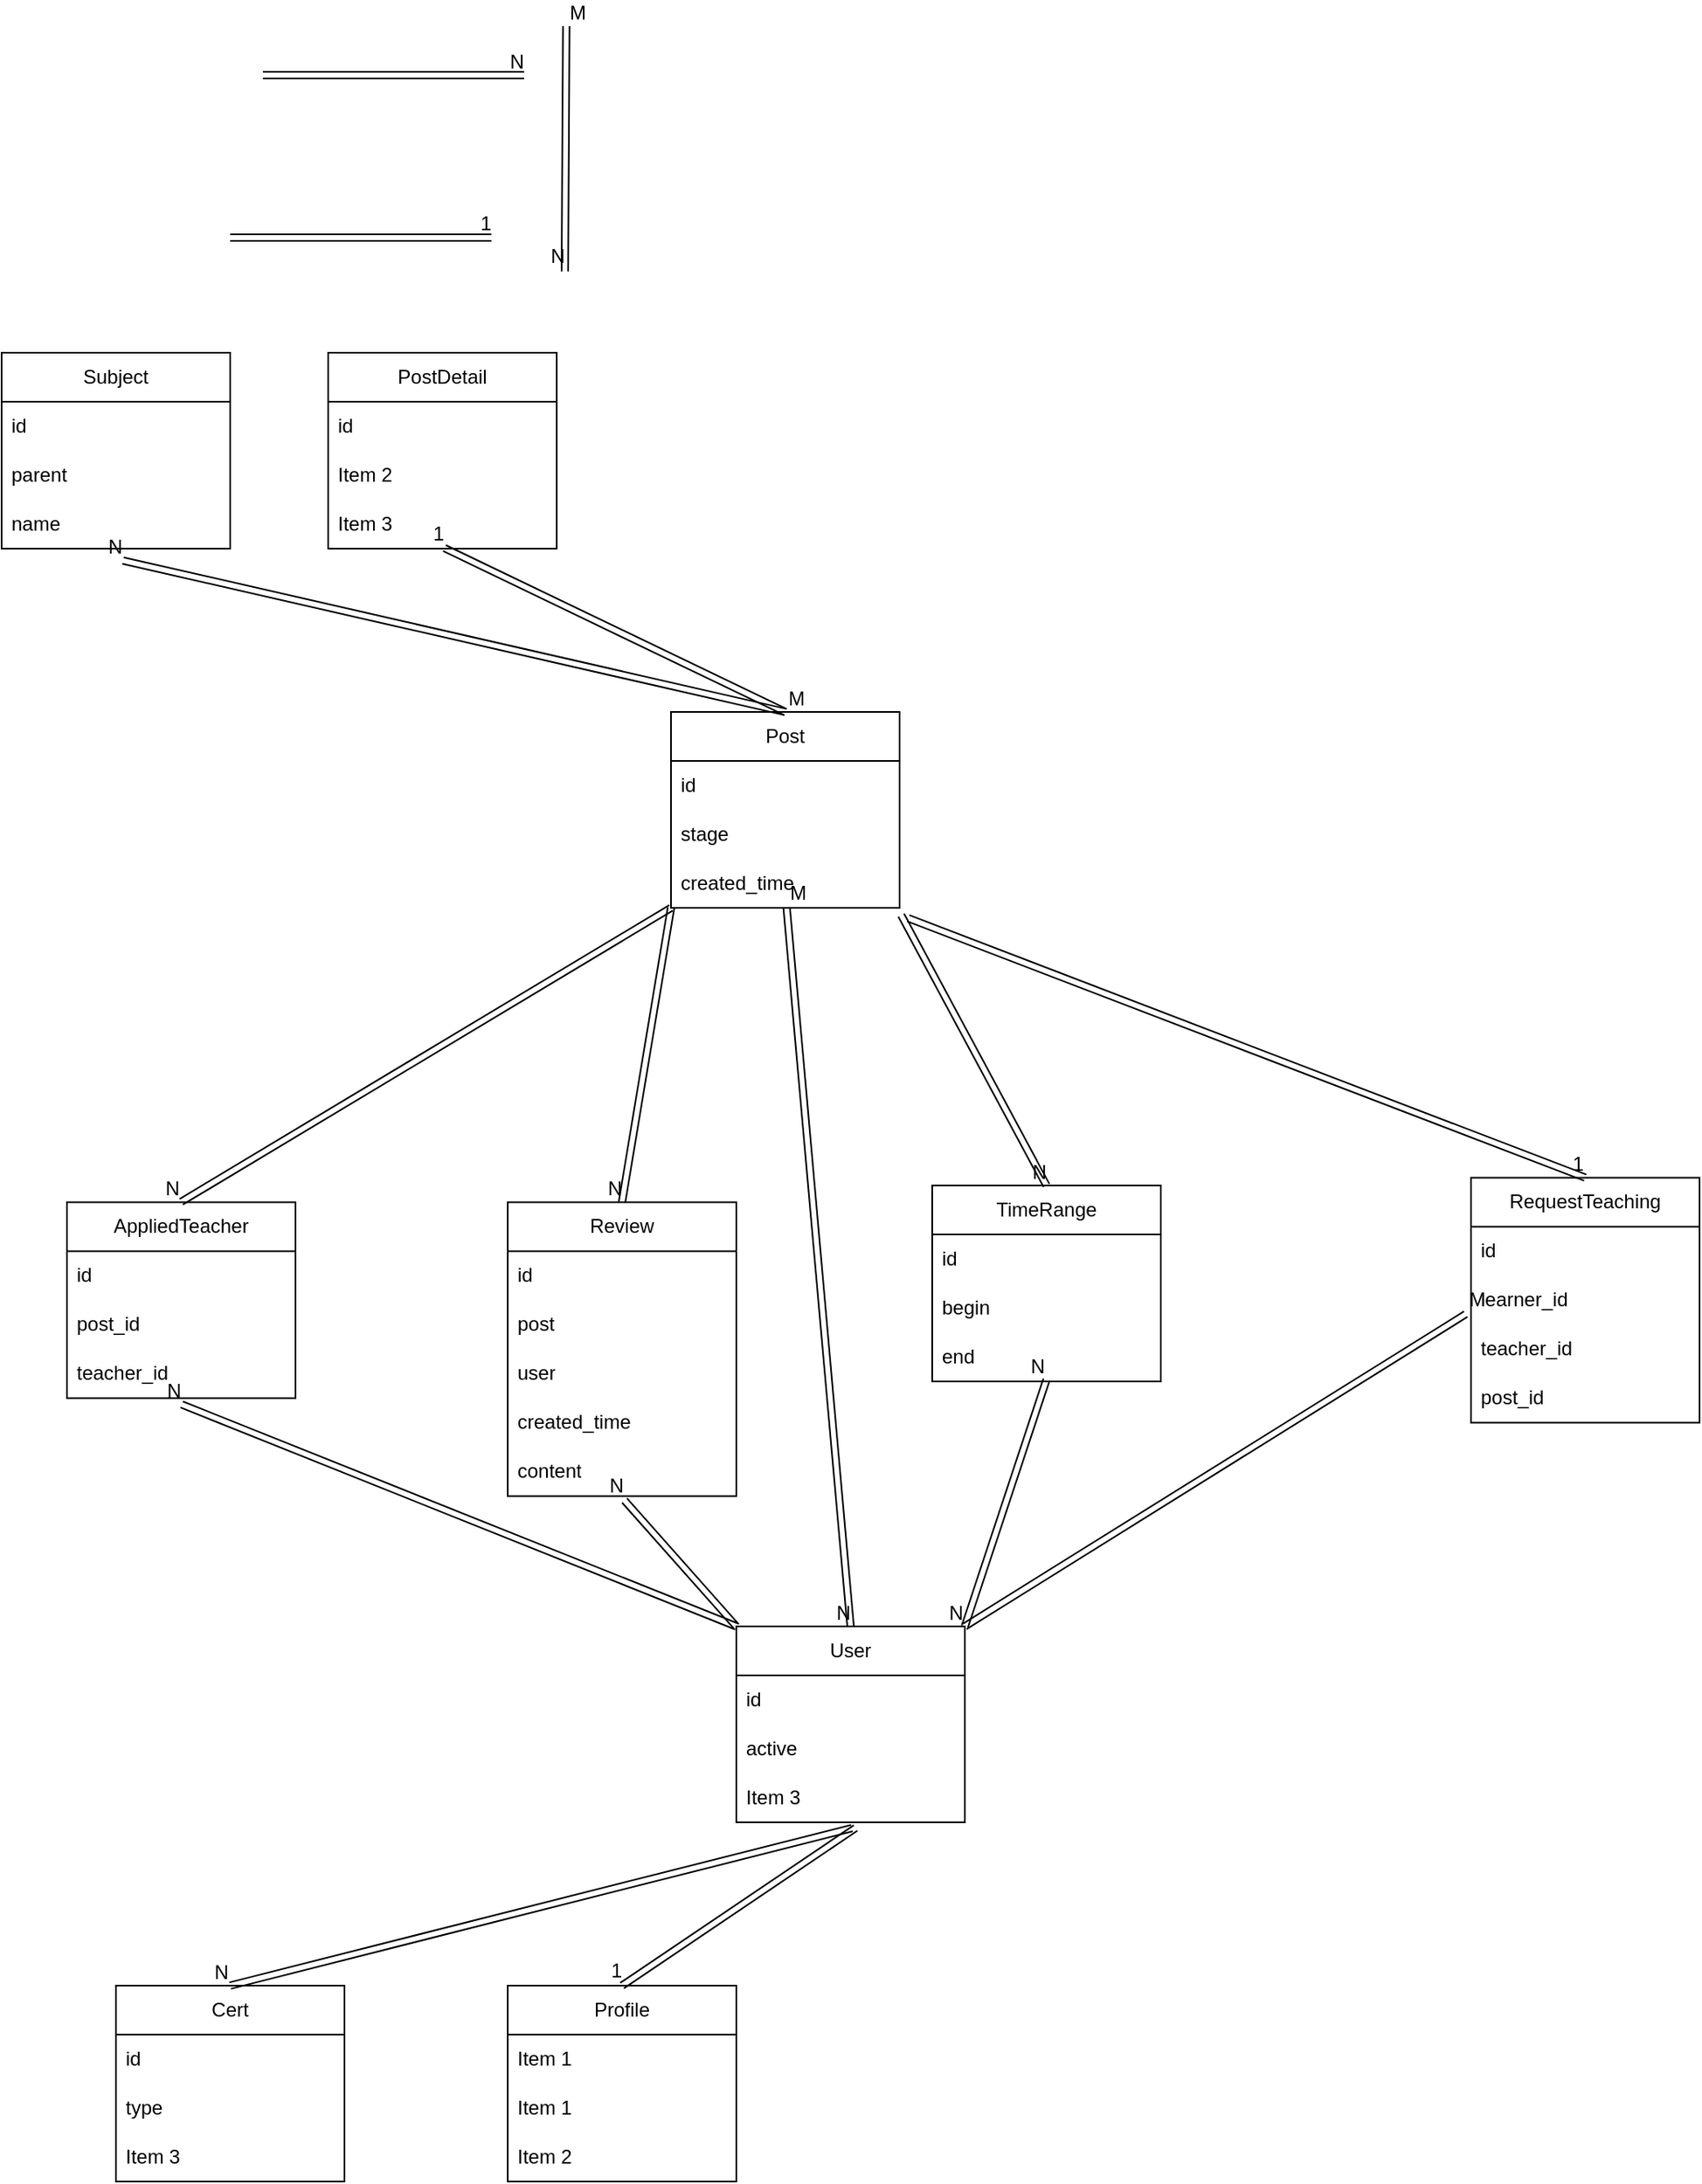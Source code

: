 <mxfile version="20.6.0" type="github">
  <diagram id="4R4UzERNiVHyKOqKWShv" name="Page-1">
    <mxGraphModel dx="2167" dy="1728" grid="1" gridSize="10" guides="1" tooltips="1" connect="1" arrows="1" fold="1" page="1" pageScale="1" pageWidth="850" pageHeight="1100" math="0" shadow="0">
      <root>
        <mxCell id="0" />
        <mxCell id="1" parent="0" />
        <mxCell id="f7bFVLpP6FKDPt4WR5Cf-1" value="Post" style="swimlane;fontStyle=0;childLayout=stackLayout;horizontal=1;startSize=30;horizontalStack=0;resizeParent=1;resizeParentMax=0;resizeLast=0;collapsible=1;marginBottom=0;whiteSpace=wrap;html=1;" parent="1" vertex="1">
          <mxGeometry x="-440" y="230" width="140" height="120" as="geometry" />
        </mxCell>
        <mxCell id="f7bFVLpP6FKDPt4WR5Cf-2" value="id" style="text;strokeColor=none;fillColor=none;align=left;verticalAlign=middle;spacingLeft=4;spacingRight=4;overflow=hidden;points=[[0,0.5],[1,0.5]];portConstraint=eastwest;rotatable=0;whiteSpace=wrap;html=1;" parent="f7bFVLpP6FKDPt4WR5Cf-1" vertex="1">
          <mxGeometry y="30" width="140" height="30" as="geometry" />
        </mxCell>
        <mxCell id="f7bFVLpP6FKDPt4WR5Cf-3" value="stage" style="text;strokeColor=none;fillColor=none;align=left;verticalAlign=middle;spacingLeft=4;spacingRight=4;overflow=hidden;points=[[0,0.5],[1,0.5]];portConstraint=eastwest;rotatable=0;whiteSpace=wrap;html=1;" parent="f7bFVLpP6FKDPt4WR5Cf-1" vertex="1">
          <mxGeometry y="60" width="140" height="30" as="geometry" />
        </mxCell>
        <mxCell id="f7bFVLpP6FKDPt4WR5Cf-4" value="created_time" style="text;strokeColor=none;fillColor=none;align=left;verticalAlign=middle;spacingLeft=4;spacingRight=4;overflow=hidden;points=[[0,0.5],[1,0.5]];portConstraint=eastwest;rotatable=0;whiteSpace=wrap;html=1;" parent="f7bFVLpP6FKDPt4WR5Cf-1" vertex="1">
          <mxGeometry y="90" width="140" height="30" as="geometry" />
        </mxCell>
        <mxCell id="f7bFVLpP6FKDPt4WR5Cf-5" value="Subject" style="swimlane;fontStyle=0;childLayout=stackLayout;horizontal=1;startSize=30;horizontalStack=0;resizeParent=1;resizeParentMax=0;resizeLast=0;collapsible=1;marginBottom=0;whiteSpace=wrap;html=1;" parent="1" vertex="1">
          <mxGeometry x="-850" y="10" width="140" height="120" as="geometry" />
        </mxCell>
        <mxCell id="f7bFVLpP6FKDPt4WR5Cf-6" value="id" style="text;strokeColor=none;fillColor=none;align=left;verticalAlign=middle;spacingLeft=4;spacingRight=4;overflow=hidden;points=[[0,0.5],[1,0.5]];portConstraint=eastwest;rotatable=0;whiteSpace=wrap;html=1;" parent="f7bFVLpP6FKDPt4WR5Cf-5" vertex="1">
          <mxGeometry y="30" width="140" height="30" as="geometry" />
        </mxCell>
        <mxCell id="f7bFVLpP6FKDPt4WR5Cf-7" value="parent" style="text;strokeColor=none;fillColor=none;align=left;verticalAlign=middle;spacingLeft=4;spacingRight=4;overflow=hidden;points=[[0,0.5],[1,0.5]];portConstraint=eastwest;rotatable=0;whiteSpace=wrap;html=1;" parent="f7bFVLpP6FKDPt4WR5Cf-5" vertex="1">
          <mxGeometry y="60" width="140" height="30" as="geometry" />
        </mxCell>
        <mxCell id="f7bFVLpP6FKDPt4WR5Cf-8" value="name" style="text;strokeColor=none;fillColor=none;align=left;verticalAlign=middle;spacingLeft=4;spacingRight=4;overflow=hidden;points=[[0,0.5],[1,0.5]];portConstraint=eastwest;rotatable=0;whiteSpace=wrap;html=1;" parent="f7bFVLpP6FKDPt4WR5Cf-5" vertex="1">
          <mxGeometry y="90" width="140" height="30" as="geometry" />
        </mxCell>
        <mxCell id="f7bFVLpP6FKDPt4WR5Cf-9" value="Review" style="swimlane;fontStyle=0;childLayout=stackLayout;horizontal=1;startSize=30;horizontalStack=0;resizeParent=1;resizeParentMax=0;resizeLast=0;collapsible=1;marginBottom=0;whiteSpace=wrap;html=1;" parent="1" vertex="1">
          <mxGeometry x="-540" y="530.21" width="140" height="180" as="geometry" />
        </mxCell>
        <mxCell id="f7bFVLpP6FKDPt4WR5Cf-10" value="id" style="text;strokeColor=none;fillColor=none;align=left;verticalAlign=middle;spacingLeft=4;spacingRight=4;overflow=hidden;points=[[0,0.5],[1,0.5]];portConstraint=eastwest;rotatable=0;whiteSpace=wrap;html=1;" parent="f7bFVLpP6FKDPt4WR5Cf-9" vertex="1">
          <mxGeometry y="30" width="140" height="30" as="geometry" />
        </mxCell>
        <mxCell id="f7bFVLpP6FKDPt4WR5Cf-11" value="post" style="text;strokeColor=none;fillColor=none;align=left;verticalAlign=middle;spacingLeft=4;spacingRight=4;overflow=hidden;points=[[0,0.5],[1,0.5]];portConstraint=eastwest;rotatable=0;whiteSpace=wrap;html=1;" parent="f7bFVLpP6FKDPt4WR5Cf-9" vertex="1">
          <mxGeometry y="60" width="140" height="30" as="geometry" />
        </mxCell>
        <mxCell id="f7bFVLpP6FKDPt4WR5Cf-12" value="user" style="text;strokeColor=none;fillColor=none;align=left;verticalAlign=middle;spacingLeft=4;spacingRight=4;overflow=hidden;points=[[0,0.5],[1,0.5]];portConstraint=eastwest;rotatable=0;whiteSpace=wrap;html=1;" parent="f7bFVLpP6FKDPt4WR5Cf-9" vertex="1">
          <mxGeometry y="90" width="140" height="30" as="geometry" />
        </mxCell>
        <mxCell id="wojKNktllQG_u3DR9HlF-21" value="created_time" style="text;strokeColor=none;fillColor=none;align=left;verticalAlign=middle;spacingLeft=4;spacingRight=4;overflow=hidden;points=[[0,0.5],[1,0.5]];portConstraint=eastwest;rotatable=0;whiteSpace=wrap;html=1;" vertex="1" parent="f7bFVLpP6FKDPt4WR5Cf-9">
          <mxGeometry y="120" width="140" height="30" as="geometry" />
        </mxCell>
        <mxCell id="wojKNktllQG_u3DR9HlF-22" value="content" style="text;strokeColor=none;fillColor=none;align=left;verticalAlign=middle;spacingLeft=4;spacingRight=4;overflow=hidden;points=[[0,0.5],[1,0.5]];portConstraint=eastwest;rotatable=0;whiteSpace=wrap;html=1;" vertex="1" parent="f7bFVLpP6FKDPt4WR5Cf-9">
          <mxGeometry y="150" width="140" height="30" as="geometry" />
        </mxCell>
        <mxCell id="f7bFVLpP6FKDPt4WR5Cf-13" value="TimeRange" style="swimlane;fontStyle=0;childLayout=stackLayout;horizontal=1;startSize=30;horizontalStack=0;resizeParent=1;resizeParentMax=0;resizeLast=0;collapsible=1;marginBottom=0;whiteSpace=wrap;html=1;" parent="1" vertex="1">
          <mxGeometry x="-280" y="520" width="140" height="120" as="geometry" />
        </mxCell>
        <mxCell id="f7bFVLpP6FKDPt4WR5Cf-14" value="id" style="text;strokeColor=none;fillColor=none;align=left;verticalAlign=middle;spacingLeft=4;spacingRight=4;overflow=hidden;points=[[0,0.5],[1,0.5]];portConstraint=eastwest;rotatable=0;whiteSpace=wrap;html=1;" parent="f7bFVLpP6FKDPt4WR5Cf-13" vertex="1">
          <mxGeometry y="30" width="140" height="30" as="geometry" />
        </mxCell>
        <mxCell id="f7bFVLpP6FKDPt4WR5Cf-15" value="begin" style="text;strokeColor=none;fillColor=none;align=left;verticalAlign=middle;spacingLeft=4;spacingRight=4;overflow=hidden;points=[[0,0.5],[1,0.5]];portConstraint=eastwest;rotatable=0;whiteSpace=wrap;html=1;" parent="f7bFVLpP6FKDPt4WR5Cf-13" vertex="1">
          <mxGeometry y="60" width="140" height="30" as="geometry" />
        </mxCell>
        <mxCell id="f7bFVLpP6FKDPt4WR5Cf-16" value="end" style="text;strokeColor=none;fillColor=none;align=left;verticalAlign=middle;spacingLeft=4;spacingRight=4;overflow=hidden;points=[[0,0.5],[1,0.5]];portConstraint=eastwest;rotatable=0;whiteSpace=wrap;html=1;" parent="f7bFVLpP6FKDPt4WR5Cf-13" vertex="1">
          <mxGeometry y="90" width="140" height="30" as="geometry" />
        </mxCell>
        <mxCell id="f7bFVLpP6FKDPt4WR5Cf-17" value="User" style="swimlane;fontStyle=0;childLayout=stackLayout;horizontal=1;startSize=30;horizontalStack=0;resizeParent=1;resizeParentMax=0;resizeLast=0;collapsible=1;marginBottom=0;whiteSpace=wrap;html=1;" parent="1" vertex="1">
          <mxGeometry x="-400" y="790" width="140" height="120" as="geometry" />
        </mxCell>
        <mxCell id="f7bFVLpP6FKDPt4WR5Cf-18" value="id" style="text;strokeColor=none;fillColor=none;align=left;verticalAlign=middle;spacingLeft=4;spacingRight=4;overflow=hidden;points=[[0,0.5],[1,0.5]];portConstraint=eastwest;rotatable=0;whiteSpace=wrap;html=1;" parent="f7bFVLpP6FKDPt4WR5Cf-17" vertex="1">
          <mxGeometry y="30" width="140" height="30" as="geometry" />
        </mxCell>
        <mxCell id="f7bFVLpP6FKDPt4WR5Cf-19" value="active" style="text;strokeColor=none;fillColor=none;align=left;verticalAlign=middle;spacingLeft=4;spacingRight=4;overflow=hidden;points=[[0,0.5],[1,0.5]];portConstraint=eastwest;rotatable=0;whiteSpace=wrap;html=1;" parent="f7bFVLpP6FKDPt4WR5Cf-17" vertex="1">
          <mxGeometry y="60" width="140" height="30" as="geometry" />
        </mxCell>
        <mxCell id="f7bFVLpP6FKDPt4WR5Cf-20" value="Item 3" style="text;strokeColor=none;fillColor=none;align=left;verticalAlign=middle;spacingLeft=4;spacingRight=4;overflow=hidden;points=[[0,0.5],[1,0.5]];portConstraint=eastwest;rotatable=0;whiteSpace=wrap;html=1;" parent="f7bFVLpP6FKDPt4WR5Cf-17" vertex="1">
          <mxGeometry y="90" width="140" height="30" as="geometry" />
        </mxCell>
        <mxCell id="f7bFVLpP6FKDPt4WR5Cf-21" value="Cert" style="swimlane;fontStyle=0;childLayout=stackLayout;horizontal=1;startSize=30;horizontalStack=0;resizeParent=1;resizeParentMax=0;resizeLast=0;collapsible=1;marginBottom=0;whiteSpace=wrap;html=1;" parent="1" vertex="1">
          <mxGeometry x="-780" y="1010" width="140" height="120" as="geometry" />
        </mxCell>
        <mxCell id="f7bFVLpP6FKDPt4WR5Cf-22" value="id" style="text;strokeColor=none;fillColor=none;align=left;verticalAlign=middle;spacingLeft=4;spacingRight=4;overflow=hidden;points=[[0,0.5],[1,0.5]];portConstraint=eastwest;rotatable=0;whiteSpace=wrap;html=1;" parent="f7bFVLpP6FKDPt4WR5Cf-21" vertex="1">
          <mxGeometry y="30" width="140" height="30" as="geometry" />
        </mxCell>
        <mxCell id="f7bFVLpP6FKDPt4WR5Cf-23" value="type" style="text;strokeColor=none;fillColor=none;align=left;verticalAlign=middle;spacingLeft=4;spacingRight=4;overflow=hidden;points=[[0,0.5],[1,0.5]];portConstraint=eastwest;rotatable=0;whiteSpace=wrap;html=1;" parent="f7bFVLpP6FKDPt4WR5Cf-21" vertex="1">
          <mxGeometry y="60" width="140" height="30" as="geometry" />
        </mxCell>
        <mxCell id="f7bFVLpP6FKDPt4WR5Cf-24" value="Item 3" style="text;strokeColor=none;fillColor=none;align=left;verticalAlign=middle;spacingLeft=4;spacingRight=4;overflow=hidden;points=[[0,0.5],[1,0.5]];portConstraint=eastwest;rotatable=0;whiteSpace=wrap;html=1;" parent="f7bFVLpP6FKDPt4WR5Cf-21" vertex="1">
          <mxGeometry y="90" width="140" height="30" as="geometry" />
        </mxCell>
        <mxCell id="f7bFVLpP6FKDPt4WR5Cf-25" value="Profile" style="swimlane;fontStyle=0;childLayout=stackLayout;horizontal=1;startSize=30;horizontalStack=0;resizeParent=1;resizeParentMax=0;resizeLast=0;collapsible=1;marginBottom=0;whiteSpace=wrap;html=1;" parent="1" vertex="1">
          <mxGeometry x="-540" y="1010" width="140" height="120" as="geometry" />
        </mxCell>
        <mxCell id="f7bFVLpP6FKDPt4WR5Cf-44" value="Item 1" style="text;strokeColor=none;fillColor=none;align=left;verticalAlign=middle;spacingLeft=4;spacingRight=4;overflow=hidden;points=[[0,0.5],[1,0.5]];portConstraint=eastwest;rotatable=0;whiteSpace=wrap;html=1;" parent="f7bFVLpP6FKDPt4WR5Cf-25" vertex="1">
          <mxGeometry y="30" width="140" height="30" as="geometry" />
        </mxCell>
        <mxCell id="f7bFVLpP6FKDPt4WR5Cf-26" value="Item 1" style="text;strokeColor=none;fillColor=none;align=left;verticalAlign=middle;spacingLeft=4;spacingRight=4;overflow=hidden;points=[[0,0.5],[1,0.5]];portConstraint=eastwest;rotatable=0;whiteSpace=wrap;html=1;" parent="f7bFVLpP6FKDPt4WR5Cf-25" vertex="1">
          <mxGeometry y="60" width="140" height="30" as="geometry" />
        </mxCell>
        <mxCell id="f7bFVLpP6FKDPt4WR5Cf-27" value="Item 2" style="text;strokeColor=none;fillColor=none;align=left;verticalAlign=middle;spacingLeft=4;spacingRight=4;overflow=hidden;points=[[0,0.5],[1,0.5]];portConstraint=eastwest;rotatable=0;whiteSpace=wrap;html=1;" parent="f7bFVLpP6FKDPt4WR5Cf-25" vertex="1">
          <mxGeometry y="90" width="140" height="30" as="geometry" />
        </mxCell>
        <mxCell id="f7bFVLpP6FKDPt4WR5Cf-31" value="" style="shape=link;html=1;rounded=0;exitX=0.522;exitY=1.116;exitDx=0;exitDy=0;entryX=0.5;entryY=0;entryDx=0;entryDy=0;exitPerimeter=0;" parent="1" source="f7bFVLpP6FKDPt4WR5Cf-20" target="f7bFVLpP6FKDPt4WR5Cf-25" edge="1">
          <mxGeometry relative="1" as="geometry">
            <mxPoint x="520" y="560.21" as="sourcePoint" />
            <mxPoint x="680" y="560.21" as="targetPoint" />
          </mxGeometry>
        </mxCell>
        <mxCell id="f7bFVLpP6FKDPt4WR5Cf-32" value="1" style="resizable=0;html=1;align=right;verticalAlign=bottom;" parent="f7bFVLpP6FKDPt4WR5Cf-31" connectable="0" vertex="1">
          <mxGeometry x="1" relative="1" as="geometry" />
        </mxCell>
        <mxCell id="f7bFVLpP6FKDPt4WR5Cf-33" value="" style="shape=link;html=1;rounded=0;entryX=0.502;entryY=1.13;entryDx=0;entryDy=0;entryPerimeter=0;" parent="1" target="f7bFVLpP6FKDPt4WR5Cf-66" edge="1">
          <mxGeometry relative="1" as="geometry">
            <mxPoint x="-400" y="790" as="sourcePoint" />
            <mxPoint x="650" y="450.0" as="targetPoint" />
          </mxGeometry>
        </mxCell>
        <mxCell id="f7bFVLpP6FKDPt4WR5Cf-34" value="N" style="resizable=0;html=1;align=right;verticalAlign=bottom;" parent="f7bFVLpP6FKDPt4WR5Cf-33" connectable="0" vertex="1">
          <mxGeometry x="1" relative="1" as="geometry" />
        </mxCell>
        <mxCell id="f7bFVLpP6FKDPt4WR5Cf-35" value="" style="shape=link;html=1;rounded=0;entryX=0.5;entryY=0;entryDx=0;entryDy=0;exitX=0.506;exitY=0.993;exitDx=0;exitDy=0;exitPerimeter=0;" parent="1" source="f7bFVLpP6FKDPt4WR5Cf-4" target="f7bFVLpP6FKDPt4WR5Cf-17" edge="1">
          <mxGeometry relative="1" as="geometry">
            <mxPoint x="250" y="240" as="sourcePoint" />
            <mxPoint x="410" y="240" as="targetPoint" />
          </mxGeometry>
        </mxCell>
        <mxCell id="f7bFVLpP6FKDPt4WR5Cf-36" value="M" style="resizable=0;html=1;align=left;verticalAlign=bottom;" parent="f7bFVLpP6FKDPt4WR5Cf-35" connectable="0" vertex="1">
          <mxGeometry x="-1" relative="1" as="geometry" />
        </mxCell>
        <mxCell id="f7bFVLpP6FKDPt4WR5Cf-37" value="N" style="resizable=0;html=1;align=right;verticalAlign=bottom;" parent="f7bFVLpP6FKDPt4WR5Cf-35" connectable="0" vertex="1">
          <mxGeometry x="1" relative="1" as="geometry" />
        </mxCell>
        <mxCell id="f7bFVLpP6FKDPt4WR5Cf-38" value="" style="shape=link;html=1;rounded=0;" parent="1" edge="1">
          <mxGeometry relative="1" as="geometry">
            <mxPoint x="-710" y="-60.5" as="sourcePoint" />
            <mxPoint x="-550" y="-60.5" as="targetPoint" />
          </mxGeometry>
        </mxCell>
        <mxCell id="f7bFVLpP6FKDPt4WR5Cf-39" value="1" style="resizable=0;html=1;align=right;verticalAlign=bottom;" parent="f7bFVLpP6FKDPt4WR5Cf-38" connectable="0" vertex="1">
          <mxGeometry x="1" relative="1" as="geometry" />
        </mxCell>
        <mxCell id="f7bFVLpP6FKDPt4WR5Cf-40" value="" style="shape=link;html=1;rounded=0;exitX=0.506;exitY=1.119;exitDx=0;exitDy=0;exitPerimeter=0;entryX=0.5;entryY=0;entryDx=0;entryDy=0;" parent="1" source="f7bFVLpP6FKDPt4WR5Cf-20" target="f7bFVLpP6FKDPt4WR5Cf-21" edge="1">
          <mxGeometry relative="1" as="geometry">
            <mxPoint x="650" y="700.21" as="sourcePoint" />
            <mxPoint x="810" y="700.21" as="targetPoint" />
          </mxGeometry>
        </mxCell>
        <mxCell id="f7bFVLpP6FKDPt4WR5Cf-41" value="N" style="resizable=0;html=1;align=right;verticalAlign=bottom;" parent="f7bFVLpP6FKDPt4WR5Cf-40" connectable="0" vertex="1">
          <mxGeometry x="1" relative="1" as="geometry" />
        </mxCell>
        <mxCell id="f7bFVLpP6FKDPt4WR5Cf-42" value="" style="shape=link;html=1;rounded=0;exitX=1;exitY=0;exitDx=0;exitDy=0;entryX=0.5;entryY=0.962;entryDx=0;entryDy=0;entryPerimeter=0;" parent="1" source="f7bFVLpP6FKDPt4WR5Cf-17" target="f7bFVLpP6FKDPt4WR5Cf-16" edge="1">
          <mxGeometry relative="1" as="geometry">
            <mxPoint x="435" y="500.21" as="sourcePoint" />
            <mxPoint x="100" y="660" as="targetPoint" />
          </mxGeometry>
        </mxCell>
        <mxCell id="f7bFVLpP6FKDPt4WR5Cf-43" value="N" style="resizable=0;html=1;align=right;verticalAlign=bottom;" parent="f7bFVLpP6FKDPt4WR5Cf-42" connectable="0" vertex="1">
          <mxGeometry x="1" relative="1" as="geometry" />
        </mxCell>
        <mxCell id="f7bFVLpP6FKDPt4WR5Cf-45" value="" style="shape=link;html=1;rounded=0;entryX=0.5;entryY=0;entryDx=0;entryDy=0;exitX=0.506;exitY=0.993;exitDx=0;exitDy=0;exitPerimeter=0;" parent="1" edge="1">
          <mxGeometry relative="1" as="geometry">
            <mxPoint x="-504.16" y="-190.0" as="sourcePoint" />
            <mxPoint x="-505" y="-39.79" as="targetPoint" />
          </mxGeometry>
        </mxCell>
        <mxCell id="f7bFVLpP6FKDPt4WR5Cf-46" value="M" style="resizable=0;html=1;align=left;verticalAlign=bottom;" parent="f7bFVLpP6FKDPt4WR5Cf-45" connectable="0" vertex="1">
          <mxGeometry x="-1" relative="1" as="geometry" />
        </mxCell>
        <mxCell id="f7bFVLpP6FKDPt4WR5Cf-47" value="N" style="resizable=0;html=1;align=right;verticalAlign=bottom;" parent="f7bFVLpP6FKDPt4WR5Cf-45" connectable="0" vertex="1">
          <mxGeometry x="1" relative="1" as="geometry" />
        </mxCell>
        <mxCell id="f7bFVLpP6FKDPt4WR5Cf-48" value="" style="shape=link;html=1;rounded=0;entryX=0.511;entryY=1.09;entryDx=0;entryDy=0;entryPerimeter=0;exitX=0;exitY=0;exitDx=0;exitDy=0;" parent="1" source="f7bFVLpP6FKDPt4WR5Cf-17" target="wojKNktllQG_u3DR9HlF-22" edge="1">
          <mxGeometry relative="1" as="geometry">
            <mxPoint x="210" y="290" as="sourcePoint" />
            <mxPoint x="370" y="290" as="targetPoint" />
          </mxGeometry>
        </mxCell>
        <mxCell id="f7bFVLpP6FKDPt4WR5Cf-49" value="N" style="resizable=0;html=1;align=right;verticalAlign=bottom;" parent="f7bFVLpP6FKDPt4WR5Cf-48" connectable="0" vertex="1">
          <mxGeometry x="1" relative="1" as="geometry" />
        </mxCell>
        <mxCell id="f7bFVLpP6FKDPt4WR5Cf-56" value="" style="shape=link;html=1;rounded=0;entryX=0.5;entryY=0;entryDx=0;entryDy=0;" parent="1" target="f7bFVLpP6FKDPt4WR5Cf-9" edge="1">
          <mxGeometry relative="1" as="geometry">
            <mxPoint x="-440" y="350" as="sourcePoint" />
            <mxPoint x="760" y="160" as="targetPoint" />
          </mxGeometry>
        </mxCell>
        <mxCell id="f7bFVLpP6FKDPt4WR5Cf-57" value="N" style="resizable=0;html=1;align=right;verticalAlign=bottom;" parent="f7bFVLpP6FKDPt4WR5Cf-56" connectable="0" vertex="1">
          <mxGeometry x="1" relative="1" as="geometry" />
        </mxCell>
        <mxCell id="f7bFVLpP6FKDPt4WR5Cf-58" value="" style="shape=link;html=1;rounded=0;entryX=0.531;entryY=1.243;entryDx=0;entryDy=0;exitX=0.5;exitY=0;exitDx=0;exitDy=0;entryPerimeter=0;" parent="1" source="f7bFVLpP6FKDPt4WR5Cf-1" target="f7bFVLpP6FKDPt4WR5Cf-8" edge="1">
          <mxGeometry relative="1" as="geometry">
            <mxPoint x="600.84" y="170" as="sourcePoint" />
            <mxPoint x="600" y="320.21" as="targetPoint" />
          </mxGeometry>
        </mxCell>
        <mxCell id="f7bFVLpP6FKDPt4WR5Cf-59" value="M" style="resizable=0;html=1;align=left;verticalAlign=bottom;" parent="f7bFVLpP6FKDPt4WR5Cf-58" connectable="0" vertex="1">
          <mxGeometry x="-1" relative="1" as="geometry" />
        </mxCell>
        <mxCell id="f7bFVLpP6FKDPt4WR5Cf-60" value="N" style="resizable=0;html=1;align=right;verticalAlign=bottom;" parent="f7bFVLpP6FKDPt4WR5Cf-58" connectable="0" vertex="1">
          <mxGeometry x="1" relative="1" as="geometry" />
        </mxCell>
        <mxCell id="f7bFVLpP6FKDPt4WR5Cf-61" value="" style="shape=link;html=1;rounded=0;entryX=0.5;entryY=0;entryDx=0;entryDy=0;exitX=1.007;exitY=1.148;exitDx=0;exitDy=0;exitPerimeter=0;" parent="1" source="f7bFVLpP6FKDPt4WR5Cf-4" target="f7bFVLpP6FKDPt4WR5Cf-13" edge="1">
          <mxGeometry relative="1" as="geometry">
            <mxPoint x="80" y="270" as="sourcePoint" />
            <mxPoint x="240" y="270" as="targetPoint" />
          </mxGeometry>
        </mxCell>
        <mxCell id="f7bFVLpP6FKDPt4WR5Cf-62" value="N" style="resizable=0;html=1;align=right;verticalAlign=bottom;" parent="f7bFVLpP6FKDPt4WR5Cf-61" connectable="0" vertex="1">
          <mxGeometry x="1" relative="1" as="geometry" />
        </mxCell>
        <mxCell id="f7bFVLpP6FKDPt4WR5Cf-63" value="AppliedTeacher" style="swimlane;fontStyle=0;childLayout=stackLayout;horizontal=1;startSize=30;horizontalStack=0;resizeParent=1;resizeParentMax=0;resizeLast=0;collapsible=1;marginBottom=0;whiteSpace=wrap;html=1;" parent="1" vertex="1">
          <mxGeometry x="-810" y="530.21" width="140" height="120" as="geometry" />
        </mxCell>
        <mxCell id="f7bFVLpP6FKDPt4WR5Cf-64" value="id" style="text;strokeColor=none;fillColor=none;align=left;verticalAlign=middle;spacingLeft=4;spacingRight=4;overflow=hidden;points=[[0,0.5],[1,0.5]];portConstraint=eastwest;rotatable=0;whiteSpace=wrap;html=1;" parent="f7bFVLpP6FKDPt4WR5Cf-63" vertex="1">
          <mxGeometry y="30" width="140" height="30" as="geometry" />
        </mxCell>
        <mxCell id="f7bFVLpP6FKDPt4WR5Cf-65" value="post_id" style="text;strokeColor=none;fillColor=none;align=left;verticalAlign=middle;spacingLeft=4;spacingRight=4;overflow=hidden;points=[[0,0.5],[1,0.5]];portConstraint=eastwest;rotatable=0;whiteSpace=wrap;html=1;" parent="f7bFVLpP6FKDPt4WR5Cf-63" vertex="1">
          <mxGeometry y="60" width="140" height="30" as="geometry" />
        </mxCell>
        <mxCell id="f7bFVLpP6FKDPt4WR5Cf-66" value="teacher_id" style="text;strokeColor=none;fillColor=none;align=left;verticalAlign=middle;spacingLeft=4;spacingRight=4;overflow=hidden;points=[[0,0.5],[1,0.5]];portConstraint=eastwest;rotatable=0;whiteSpace=wrap;html=1;" parent="f7bFVLpP6FKDPt4WR5Cf-63" vertex="1">
          <mxGeometry y="90" width="140" height="30" as="geometry" />
        </mxCell>
        <mxCell id="f7bFVLpP6FKDPt4WR5Cf-67" value="" style="shape=link;html=1;rounded=0;" parent="1" edge="1">
          <mxGeometry relative="1" as="geometry">
            <mxPoint x="-690" y="-160.0" as="sourcePoint" />
            <mxPoint x="-530" y="-160.0" as="targetPoint" />
          </mxGeometry>
        </mxCell>
        <mxCell id="f7bFVLpP6FKDPt4WR5Cf-68" value="N" style="resizable=0;html=1;align=right;verticalAlign=bottom;" parent="f7bFVLpP6FKDPt4WR5Cf-67" connectable="0" vertex="1">
          <mxGeometry x="1" relative="1" as="geometry" />
        </mxCell>
        <mxCell id="f7bFVLpP6FKDPt4WR5Cf-69" value="" style="shape=link;html=1;rounded=0;exitX=0;exitY=1;exitDx=0;exitDy=0;" parent="1" source="f7bFVLpP6FKDPt4WR5Cf-1" edge="1">
          <mxGeometry relative="1" as="geometry">
            <mxPoint x="30" y="370.0" as="sourcePoint" />
            <mxPoint x="-740" y="530" as="targetPoint" />
          </mxGeometry>
        </mxCell>
        <mxCell id="f7bFVLpP6FKDPt4WR5Cf-70" value="N" style="resizable=0;html=1;align=right;verticalAlign=bottom;" parent="f7bFVLpP6FKDPt4WR5Cf-69" connectable="0" vertex="1">
          <mxGeometry x="1" relative="1" as="geometry" />
        </mxCell>
        <mxCell id="wojKNktllQG_u3DR9HlF-1" value="RequestTeaching" style="swimlane;fontStyle=0;childLayout=stackLayout;horizontal=1;startSize=30;horizontalStack=0;resizeParent=1;resizeParentMax=0;resizeLast=0;collapsible=1;marginBottom=0;whiteSpace=wrap;html=1;" vertex="1" parent="1">
          <mxGeometry x="50" y="515.21" width="140" height="150" as="geometry" />
        </mxCell>
        <mxCell id="wojKNktllQG_u3DR9HlF-2" value="id" style="text;strokeColor=none;fillColor=none;align=left;verticalAlign=middle;spacingLeft=4;spacingRight=4;overflow=hidden;points=[[0,0.5],[1,0.5]];portConstraint=eastwest;rotatable=0;whiteSpace=wrap;html=1;" vertex="1" parent="wojKNktllQG_u3DR9HlF-1">
          <mxGeometry y="30" width="140" height="30" as="geometry" />
        </mxCell>
        <mxCell id="wojKNktllQG_u3DR9HlF-3" value="learner_id" style="text;strokeColor=none;fillColor=none;align=left;verticalAlign=middle;spacingLeft=4;spacingRight=4;overflow=hidden;points=[[0,0.5],[1,0.5]];portConstraint=eastwest;rotatable=0;whiteSpace=wrap;html=1;" vertex="1" parent="wojKNktllQG_u3DR9HlF-1">
          <mxGeometry y="60" width="140" height="30" as="geometry" />
        </mxCell>
        <mxCell id="wojKNktllQG_u3DR9HlF-4" value="teacher_id" style="text;strokeColor=none;fillColor=none;align=left;verticalAlign=middle;spacingLeft=4;spacingRight=4;overflow=hidden;points=[[0,0.5],[1,0.5]];portConstraint=eastwest;rotatable=0;whiteSpace=wrap;html=1;" vertex="1" parent="wojKNktllQG_u3DR9HlF-1">
          <mxGeometry y="90" width="140" height="30" as="geometry" />
        </mxCell>
        <mxCell id="wojKNktllQG_u3DR9HlF-12" value="post_id" style="text;strokeColor=none;fillColor=none;align=left;verticalAlign=middle;spacingLeft=4;spacingRight=4;overflow=hidden;points=[[0,0.5],[1,0.5]];portConstraint=eastwest;rotatable=0;whiteSpace=wrap;html=1;" vertex="1" parent="wojKNktllQG_u3DR9HlF-1">
          <mxGeometry y="120" width="140" height="30" as="geometry" />
        </mxCell>
        <mxCell id="wojKNktllQG_u3DR9HlF-5" value="" style="shape=link;html=1;rounded=0;entryX=1;entryY=0;entryDx=0;entryDy=0;exitX=-0.023;exitY=-0.214;exitDx=0;exitDy=0;exitPerimeter=0;" edge="1" parent="1" source="wojKNktllQG_u3DR9HlF-4" target="f7bFVLpP6FKDPt4WR5Cf-17">
          <mxGeometry relative="1" as="geometry">
            <mxPoint x="-49.16" y="350.0" as="sourcePoint" />
            <mxPoint x="-50" y="500.21" as="targetPoint" />
          </mxGeometry>
        </mxCell>
        <mxCell id="wojKNktllQG_u3DR9HlF-6" value="M" style="resizable=0;html=1;align=left;verticalAlign=bottom;" connectable="0" vertex="1" parent="wojKNktllQG_u3DR9HlF-5">
          <mxGeometry x="-1" relative="1" as="geometry" />
        </mxCell>
        <mxCell id="wojKNktllQG_u3DR9HlF-7" value="N" style="resizable=0;html=1;align=right;verticalAlign=bottom;" connectable="0" vertex="1" parent="wojKNktllQG_u3DR9HlF-5">
          <mxGeometry x="1" relative="1" as="geometry" />
        </mxCell>
        <mxCell id="wojKNktllQG_u3DR9HlF-10" value="" style="shape=link;html=1;rounded=0;entryX=0.5;entryY=0;entryDx=0;entryDy=0;exitX=1.038;exitY=1.211;exitDx=0;exitDy=0;exitPerimeter=0;" edge="1" parent="1" source="f7bFVLpP6FKDPt4WR5Cf-4" target="wojKNktllQG_u3DR9HlF-1">
          <mxGeometry relative="1" as="geometry">
            <mxPoint x="-60" y="270" as="sourcePoint" />
            <mxPoint x="100" y="270" as="targetPoint" />
          </mxGeometry>
        </mxCell>
        <mxCell id="wojKNktllQG_u3DR9HlF-11" value="1" style="resizable=0;html=1;align=right;verticalAlign=bottom;" connectable="0" vertex="1" parent="wojKNktllQG_u3DR9HlF-10">
          <mxGeometry x="1" relative="1" as="geometry" />
        </mxCell>
        <mxCell id="wojKNktllQG_u3DR9HlF-14" value="PostDetail" style="swimlane;fontStyle=0;childLayout=stackLayout;horizontal=1;startSize=30;horizontalStack=0;resizeParent=1;resizeParentMax=0;resizeLast=0;collapsible=1;marginBottom=0;whiteSpace=wrap;html=1;" vertex="1" parent="1">
          <mxGeometry x="-650" y="10" width="140" height="120" as="geometry" />
        </mxCell>
        <mxCell id="wojKNktllQG_u3DR9HlF-15" value="id" style="text;strokeColor=none;fillColor=none;align=left;verticalAlign=middle;spacingLeft=4;spacingRight=4;overflow=hidden;points=[[0,0.5],[1,0.5]];portConstraint=eastwest;rotatable=0;whiteSpace=wrap;html=1;" vertex="1" parent="wojKNktllQG_u3DR9HlF-14">
          <mxGeometry y="30" width="140" height="30" as="geometry" />
        </mxCell>
        <mxCell id="wojKNktllQG_u3DR9HlF-16" value="Item 2" style="text;strokeColor=none;fillColor=none;align=left;verticalAlign=middle;spacingLeft=4;spacingRight=4;overflow=hidden;points=[[0,0.5],[1,0.5]];portConstraint=eastwest;rotatable=0;whiteSpace=wrap;html=1;" vertex="1" parent="wojKNktllQG_u3DR9HlF-14">
          <mxGeometry y="60" width="140" height="30" as="geometry" />
        </mxCell>
        <mxCell id="wojKNktllQG_u3DR9HlF-17" value="Item 3" style="text;strokeColor=none;fillColor=none;align=left;verticalAlign=middle;spacingLeft=4;spacingRight=4;overflow=hidden;points=[[0,0.5],[1,0.5]];portConstraint=eastwest;rotatable=0;whiteSpace=wrap;html=1;" vertex="1" parent="wojKNktllQG_u3DR9HlF-14">
          <mxGeometry y="90" width="140" height="30" as="geometry" />
        </mxCell>
        <mxCell id="wojKNktllQG_u3DR9HlF-18" value="" style="shape=link;html=1;rounded=0;entryX=0.509;entryY=0.989;entryDx=0;entryDy=0;entryPerimeter=0;" edge="1" parent="1" target="wojKNktllQG_u3DR9HlF-17">
          <mxGeometry relative="1" as="geometry">
            <mxPoint x="-370" y="230" as="sourcePoint" />
            <mxPoint x="-190" y="90" as="targetPoint" />
          </mxGeometry>
        </mxCell>
        <mxCell id="wojKNktllQG_u3DR9HlF-19" value="1" style="resizable=0;html=1;align=right;verticalAlign=bottom;" connectable="0" vertex="1" parent="wojKNktllQG_u3DR9HlF-18">
          <mxGeometry x="1" relative="1" as="geometry" />
        </mxCell>
      </root>
    </mxGraphModel>
  </diagram>
</mxfile>
